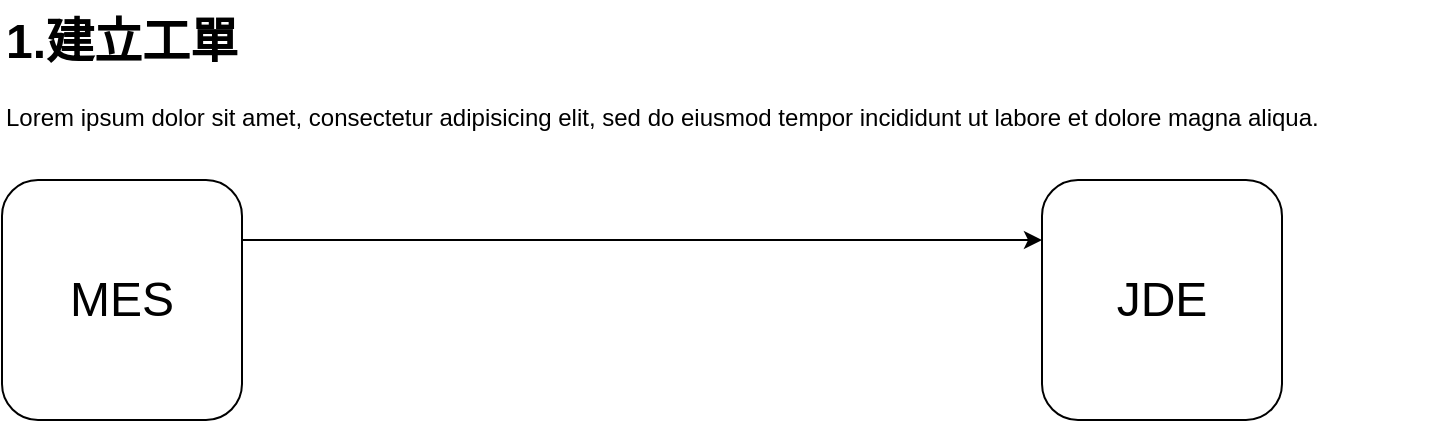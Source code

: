 <mxfile version="24.8.3">
  <diagram name="JDE" id="MskyFwzk79bmjXoT714X">
    <mxGraphModel dx="2019" dy="1145" grid="1" gridSize="10" guides="1" tooltips="1" connect="1" arrows="1" fold="1" page="1" pageScale="1" pageWidth="1169" pageHeight="827" math="0" shadow="0">
      <root>
        <mxCell id="0" />
        <mxCell id="1" parent="0" />
        <mxCell id="N6JY_K1M5BdzW5Xi1SsG-3" style="edgeStyle=orthogonalEdgeStyle;rounded=0;orthogonalLoop=1;jettySize=auto;html=1;exitX=1;exitY=0.25;exitDx=0;exitDy=0;entryX=0;entryY=0.25;entryDx=0;entryDy=0;" edge="1" parent="1" source="N6JY_K1M5BdzW5Xi1SsG-1" target="N6JY_K1M5BdzW5Xi1SsG-2">
          <mxGeometry relative="1" as="geometry" />
        </mxCell>
        <mxCell id="N6JY_K1M5BdzW5Xi1SsG-1" value="&lt;font style=&quot;font-size: 24px;&quot;&gt;MES&lt;/font&gt;" style="rounded=1;whiteSpace=wrap;html=1;" vertex="1" parent="1">
          <mxGeometry x="80" y="160" width="120" height="120" as="geometry" />
        </mxCell>
        <mxCell id="N6JY_K1M5BdzW5Xi1SsG-2" value="&lt;font style=&quot;font-size: 24px;&quot;&gt;JDE&lt;/font&gt;" style="rounded=1;whiteSpace=wrap;html=1;" vertex="1" parent="1">
          <mxGeometry x="600" y="160" width="120" height="120" as="geometry" />
        </mxCell>
        <mxCell id="N6JY_K1M5BdzW5Xi1SsG-4" style="edgeStyle=orthogonalEdgeStyle;rounded=0;orthogonalLoop=1;jettySize=auto;html=1;exitX=0.5;exitY=1;exitDx=0;exitDy=0;" edge="1" parent="1" source="N6JY_K1M5BdzW5Xi1SsG-2" target="N6JY_K1M5BdzW5Xi1SsG-2">
          <mxGeometry relative="1" as="geometry" />
        </mxCell>
        <mxCell id="N6JY_K1M5BdzW5Xi1SsG-5" value="&lt;h1 style=&quot;margin-top: 0px;&quot;&gt;1.建立工單&lt;/h1&gt;&lt;p&gt;Lorem ipsum dolor sit amet, consectetur adipisicing elit, sed do eiusmod tempor incididunt ut labore et dolore magna aliqua.&lt;/p&gt;" style="text;html=1;whiteSpace=wrap;overflow=hidden;rounded=0;" vertex="1" parent="1">
          <mxGeometry x="80" y="70" width="720" height="80" as="geometry" />
        </mxCell>
      </root>
    </mxGraphModel>
  </diagram>
</mxfile>
